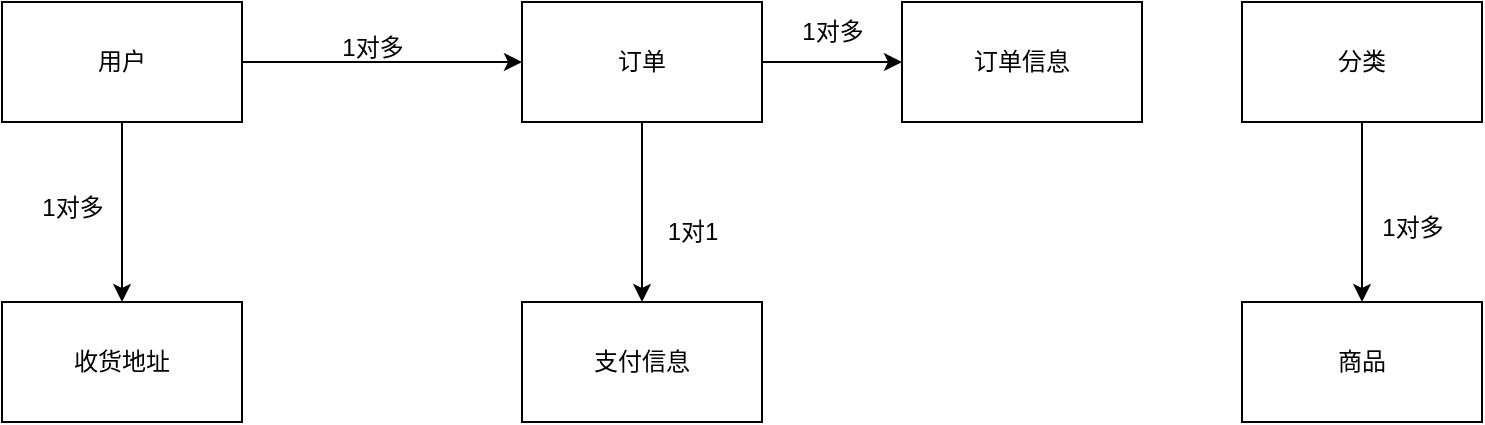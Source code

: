 <mxfile version="21.2.2" type="device">
  <diagram name="第 1 页" id="9J81pqV-1k1AuKMML8u_">
    <mxGraphModel dx="864" dy="853" grid="1" gridSize="10" guides="1" tooltips="1" connect="1" arrows="1" fold="1" page="1" pageScale="1" pageWidth="827" pageHeight="1169" math="0" shadow="0">
      <root>
        <mxCell id="0" />
        <mxCell id="1" parent="0" />
        <mxCell id="ey1_pvjAJ_vSAXCHUaZm-7" style="edgeStyle=orthogonalEdgeStyle;rounded=0;orthogonalLoop=1;jettySize=auto;html=1;exitX=1;exitY=0.5;exitDx=0;exitDy=0;entryX=0;entryY=0.5;entryDx=0;entryDy=0;" edge="1" parent="1" source="ey1_pvjAJ_vSAXCHUaZm-1" target="ey1_pvjAJ_vSAXCHUaZm-2">
          <mxGeometry relative="1" as="geometry" />
        </mxCell>
        <mxCell id="ey1_pvjAJ_vSAXCHUaZm-9" style="edgeStyle=orthogonalEdgeStyle;rounded=0;orthogonalLoop=1;jettySize=auto;html=1;exitX=0.5;exitY=1;exitDx=0;exitDy=0;entryX=0.5;entryY=0;entryDx=0;entryDy=0;" edge="1" parent="1" source="ey1_pvjAJ_vSAXCHUaZm-1" target="ey1_pvjAJ_vSAXCHUaZm-6">
          <mxGeometry relative="1" as="geometry" />
        </mxCell>
        <mxCell id="ey1_pvjAJ_vSAXCHUaZm-1" value="用户" style="whiteSpace=wrap;html=1;" vertex="1" parent="1">
          <mxGeometry x="60" y="270" width="120" height="60" as="geometry" />
        </mxCell>
        <mxCell id="ey1_pvjAJ_vSAXCHUaZm-16" style="edgeStyle=orthogonalEdgeStyle;rounded=0;orthogonalLoop=1;jettySize=auto;html=1;exitX=0.5;exitY=1;exitDx=0;exitDy=0;entryX=0.5;entryY=0;entryDx=0;entryDy=0;" edge="1" parent="1" source="ey1_pvjAJ_vSAXCHUaZm-2" target="ey1_pvjAJ_vSAXCHUaZm-15">
          <mxGeometry relative="1" as="geometry" />
        </mxCell>
        <mxCell id="ey1_pvjAJ_vSAXCHUaZm-19" value="" style="edgeStyle=orthogonalEdgeStyle;rounded=0;orthogonalLoop=1;jettySize=auto;html=1;" edge="1" parent="1" source="ey1_pvjAJ_vSAXCHUaZm-2" target="ey1_pvjAJ_vSAXCHUaZm-18">
          <mxGeometry relative="1" as="geometry" />
        </mxCell>
        <mxCell id="ey1_pvjAJ_vSAXCHUaZm-2" value="订单" style="whiteSpace=wrap;html=1;" vertex="1" parent="1">
          <mxGeometry x="320" y="270" width="120" height="60" as="geometry" />
        </mxCell>
        <mxCell id="ey1_pvjAJ_vSAXCHUaZm-3" value="商品" style="whiteSpace=wrap;html=1;" vertex="1" parent="1">
          <mxGeometry x="680" y="420" width="120" height="60" as="geometry" />
        </mxCell>
        <mxCell id="ey1_pvjAJ_vSAXCHUaZm-11" style="edgeStyle=orthogonalEdgeStyle;rounded=0;orthogonalLoop=1;jettySize=auto;html=1;exitX=0.5;exitY=1;exitDx=0;exitDy=0;" edge="1" parent="1" source="ey1_pvjAJ_vSAXCHUaZm-5" target="ey1_pvjAJ_vSAXCHUaZm-3">
          <mxGeometry relative="1" as="geometry" />
        </mxCell>
        <mxCell id="ey1_pvjAJ_vSAXCHUaZm-5" value="分类" style="whiteSpace=wrap;html=1;" vertex="1" parent="1">
          <mxGeometry x="680" y="270" width="120" height="60" as="geometry" />
        </mxCell>
        <mxCell id="ey1_pvjAJ_vSAXCHUaZm-6" value="收货地址" style="whiteSpace=wrap;html=1;" vertex="1" parent="1">
          <mxGeometry x="60" y="420" width="120" height="60" as="geometry" />
        </mxCell>
        <mxCell id="ey1_pvjAJ_vSAXCHUaZm-8" value="1对多" style="text;html=1;align=center;verticalAlign=middle;resizable=0;points=[];autosize=1;strokeColor=none;fillColor=none;" vertex="1" parent="1">
          <mxGeometry x="220" y="278" width="50" height="30" as="geometry" />
        </mxCell>
        <mxCell id="ey1_pvjAJ_vSAXCHUaZm-10" value="1对多" style="text;html=1;align=center;verticalAlign=middle;resizable=0;points=[];autosize=1;strokeColor=none;fillColor=none;" vertex="1" parent="1">
          <mxGeometry x="70" y="358" width="50" height="30" as="geometry" />
        </mxCell>
        <mxCell id="ey1_pvjAJ_vSAXCHUaZm-12" value="1对多" style="text;html=1;align=center;verticalAlign=middle;resizable=0;points=[];autosize=1;strokeColor=none;fillColor=none;" vertex="1" parent="1">
          <mxGeometry x="740" y="368" width="50" height="30" as="geometry" />
        </mxCell>
        <mxCell id="ey1_pvjAJ_vSAXCHUaZm-15" value="支付信息" style="whiteSpace=wrap;html=1;" vertex="1" parent="1">
          <mxGeometry x="320" y="420" width="120" height="60" as="geometry" />
        </mxCell>
        <mxCell id="ey1_pvjAJ_vSAXCHUaZm-17" value="1对1" style="text;html=1;align=center;verticalAlign=middle;resizable=0;points=[];autosize=1;strokeColor=none;fillColor=none;" vertex="1" parent="1">
          <mxGeometry x="380" y="370" width="50" height="30" as="geometry" />
        </mxCell>
        <mxCell id="ey1_pvjAJ_vSAXCHUaZm-18" value="订单信息" style="whiteSpace=wrap;html=1;" vertex="1" parent="1">
          <mxGeometry x="510" y="270" width="120" height="60" as="geometry" />
        </mxCell>
        <mxCell id="ey1_pvjAJ_vSAXCHUaZm-20" value="1对多" style="text;html=1;align=center;verticalAlign=middle;resizable=0;points=[];autosize=1;strokeColor=none;fillColor=none;" vertex="1" parent="1">
          <mxGeometry x="450" y="270" width="50" height="30" as="geometry" />
        </mxCell>
      </root>
    </mxGraphModel>
  </diagram>
</mxfile>
